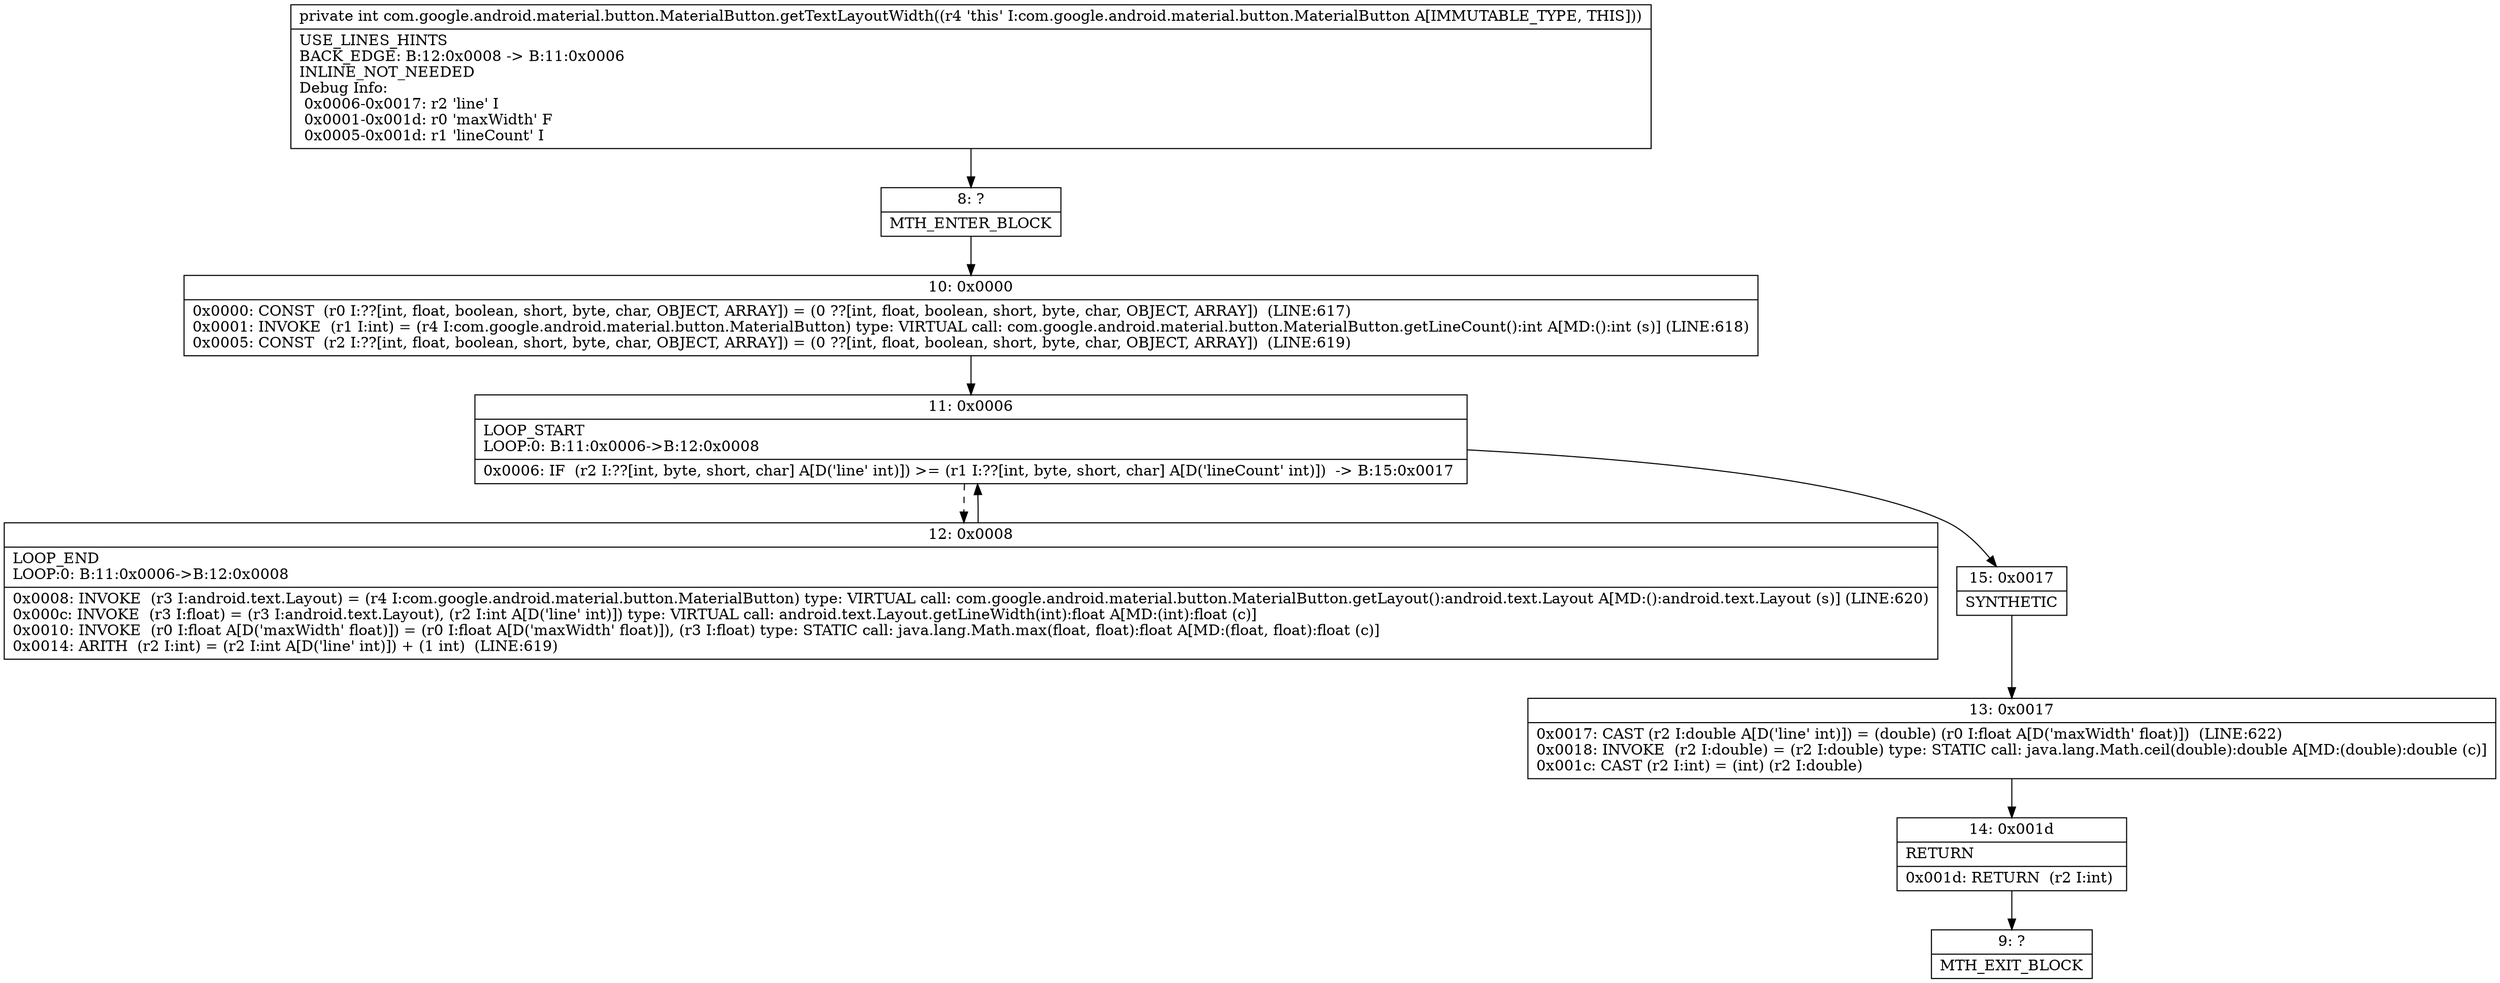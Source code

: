 digraph "CFG forcom.google.android.material.button.MaterialButton.getTextLayoutWidth()I" {
Node_8 [shape=record,label="{8\:\ ?|MTH_ENTER_BLOCK\l}"];
Node_10 [shape=record,label="{10\:\ 0x0000|0x0000: CONST  (r0 I:??[int, float, boolean, short, byte, char, OBJECT, ARRAY]) = (0 ??[int, float, boolean, short, byte, char, OBJECT, ARRAY])  (LINE:617)\l0x0001: INVOKE  (r1 I:int) = (r4 I:com.google.android.material.button.MaterialButton) type: VIRTUAL call: com.google.android.material.button.MaterialButton.getLineCount():int A[MD:():int (s)] (LINE:618)\l0x0005: CONST  (r2 I:??[int, float, boolean, short, byte, char, OBJECT, ARRAY]) = (0 ??[int, float, boolean, short, byte, char, OBJECT, ARRAY])  (LINE:619)\l}"];
Node_11 [shape=record,label="{11\:\ 0x0006|LOOP_START\lLOOP:0: B:11:0x0006\-\>B:12:0x0008\l|0x0006: IF  (r2 I:??[int, byte, short, char] A[D('line' int)]) \>= (r1 I:??[int, byte, short, char] A[D('lineCount' int)])  \-\> B:15:0x0017 \l}"];
Node_12 [shape=record,label="{12\:\ 0x0008|LOOP_END\lLOOP:0: B:11:0x0006\-\>B:12:0x0008\l|0x0008: INVOKE  (r3 I:android.text.Layout) = (r4 I:com.google.android.material.button.MaterialButton) type: VIRTUAL call: com.google.android.material.button.MaterialButton.getLayout():android.text.Layout A[MD:():android.text.Layout (s)] (LINE:620)\l0x000c: INVOKE  (r3 I:float) = (r3 I:android.text.Layout), (r2 I:int A[D('line' int)]) type: VIRTUAL call: android.text.Layout.getLineWidth(int):float A[MD:(int):float (c)]\l0x0010: INVOKE  (r0 I:float A[D('maxWidth' float)]) = (r0 I:float A[D('maxWidth' float)]), (r3 I:float) type: STATIC call: java.lang.Math.max(float, float):float A[MD:(float, float):float (c)]\l0x0014: ARITH  (r2 I:int) = (r2 I:int A[D('line' int)]) + (1 int)  (LINE:619)\l}"];
Node_15 [shape=record,label="{15\:\ 0x0017|SYNTHETIC\l}"];
Node_13 [shape=record,label="{13\:\ 0x0017|0x0017: CAST (r2 I:double A[D('line' int)]) = (double) (r0 I:float A[D('maxWidth' float)])  (LINE:622)\l0x0018: INVOKE  (r2 I:double) = (r2 I:double) type: STATIC call: java.lang.Math.ceil(double):double A[MD:(double):double (c)]\l0x001c: CAST (r2 I:int) = (int) (r2 I:double) \l}"];
Node_14 [shape=record,label="{14\:\ 0x001d|RETURN\l|0x001d: RETURN  (r2 I:int) \l}"];
Node_9 [shape=record,label="{9\:\ ?|MTH_EXIT_BLOCK\l}"];
MethodNode[shape=record,label="{private int com.google.android.material.button.MaterialButton.getTextLayoutWidth((r4 'this' I:com.google.android.material.button.MaterialButton A[IMMUTABLE_TYPE, THIS]))  | USE_LINES_HINTS\lBACK_EDGE: B:12:0x0008 \-\> B:11:0x0006\lINLINE_NOT_NEEDED\lDebug Info:\l  0x0006\-0x0017: r2 'line' I\l  0x0001\-0x001d: r0 'maxWidth' F\l  0x0005\-0x001d: r1 'lineCount' I\l}"];
MethodNode -> Node_8;Node_8 -> Node_10;
Node_10 -> Node_11;
Node_11 -> Node_12[style=dashed];
Node_11 -> Node_15;
Node_12 -> Node_11;
Node_15 -> Node_13;
Node_13 -> Node_14;
Node_14 -> Node_9;
}

